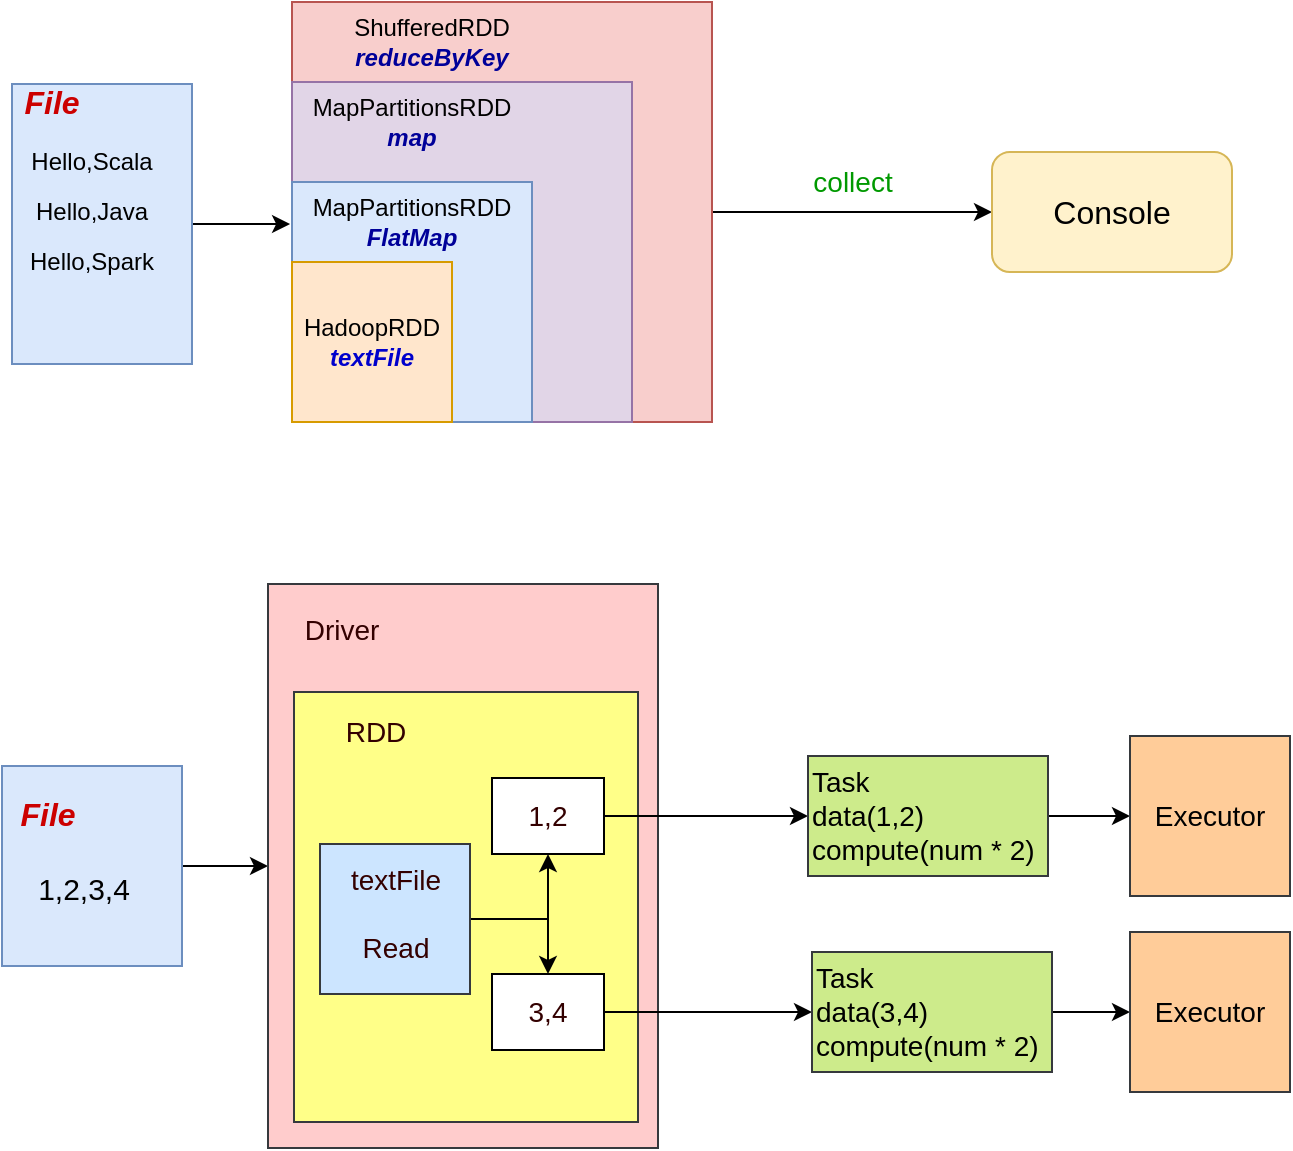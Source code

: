 <mxfile version="14.7.3" type="github">
  <diagram id="ZtnaJJt6mS7JyJJqaE1c" name="第 1 页">
    <mxGraphModel dx="942" dy="582" grid="0" gridSize="10" guides="1" tooltips="1" connect="1" arrows="1" fold="1" page="0" pageScale="1" pageWidth="827" pageHeight="1169" math="0" shadow="0">
      <root>
        <mxCell id="0" />
        <mxCell id="1" parent="0" />
        <mxCell id="XTuiqtGQsFYgIVCFTeL--20" style="edgeStyle=orthogonalEdgeStyle;rounded=0;orthogonalLoop=1;jettySize=auto;html=1;fontSize=16;fontColor=#CC0000;" edge="1" parent="1" source="XTuiqtGQsFYgIVCFTeL--8" target="XTuiqtGQsFYgIVCFTeL--19">
          <mxGeometry relative="1" as="geometry" />
        </mxCell>
        <mxCell id="XTuiqtGQsFYgIVCFTeL--8" value="" style="whiteSpace=wrap;html=1;aspect=fixed;labelBackgroundColor=none;fillColor=#f8cecc;strokeColor=#b85450;" vertex="1" parent="1">
          <mxGeometry x="200" y="70" width="210" height="210" as="geometry" />
        </mxCell>
        <mxCell id="XTuiqtGQsFYgIVCFTeL--4" value="" style="whiteSpace=wrap;html=1;aspect=fixed;labelBackgroundColor=none;fillColor=#e1d5e7;strokeColor=#9673a6;" vertex="1" parent="1">
          <mxGeometry x="200" y="110" width="170" height="170" as="geometry" />
        </mxCell>
        <mxCell id="XTuiqtGQsFYgIVCFTeL--1" value="" style="whiteSpace=wrap;html=1;aspect=fixed;fillColor=#dae8fc;strokeColor=#6c8ebf;" vertex="1" parent="1">
          <mxGeometry x="200" y="160" width="120" height="120" as="geometry" />
        </mxCell>
        <mxCell id="XTuiqtGQsFYgIVCFTeL--2" value="HadoopRDD&lt;br&gt;&lt;b&gt;&lt;i&gt;&lt;font color=&quot;#0000cc&quot;&gt;textFile&lt;/font&gt;&lt;/i&gt;&lt;/b&gt;" style="whiteSpace=wrap;html=1;aspect=fixed;fillColor=#ffe6cc;strokeColor=#d79b00;" vertex="1" parent="1">
          <mxGeometry x="200" y="200" width="80" height="80" as="geometry" />
        </mxCell>
        <mxCell id="XTuiqtGQsFYgIVCFTeL--3" value="MapPartitionsRDD&lt;br&gt;&lt;b&gt;&lt;i&gt;&lt;font color=&quot;#000099&quot;&gt;FlatMap&lt;/font&gt;&lt;/i&gt;&lt;/b&gt;" style="text;html=1;strokeColor=none;fillColor=none;align=center;verticalAlign=middle;whiteSpace=wrap;rounded=0;" vertex="1" parent="1">
          <mxGeometry x="220" y="170" width="80" height="20" as="geometry" />
        </mxCell>
        <mxCell id="XTuiqtGQsFYgIVCFTeL--5" value="MapPartitionsRDD&lt;br&gt;&lt;b&gt;&lt;i&gt;&lt;font color=&quot;#000099&quot;&gt;map&lt;/font&gt;&lt;/i&gt;&lt;/b&gt;" style="text;html=1;strokeColor=none;fillColor=none;align=center;verticalAlign=middle;whiteSpace=wrap;rounded=0;" vertex="1" parent="1">
          <mxGeometry x="220" y="120" width="80" height="20" as="geometry" />
        </mxCell>
        <mxCell id="XTuiqtGQsFYgIVCFTeL--9" value="ShufferedRDD&lt;br&gt;&lt;font color=&quot;#000099&quot;&gt;&lt;b&gt;&lt;i&gt;reduceByKey&lt;/i&gt;&lt;/b&gt;&lt;/font&gt;" style="text;html=1;strokeColor=none;fillColor=none;align=center;verticalAlign=middle;whiteSpace=wrap;rounded=0;" vertex="1" parent="1">
          <mxGeometry x="230" y="80" width="80" height="20" as="geometry" />
        </mxCell>
        <mxCell id="XTuiqtGQsFYgIVCFTeL--18" style="edgeStyle=orthogonalEdgeStyle;rounded=0;orthogonalLoop=1;jettySize=auto;html=1;exitX=1;exitY=0.5;exitDx=0;exitDy=0;entryX=-0.008;entryY=0.175;entryDx=0;entryDy=0;entryPerimeter=0;fontSize=16;fontColor=#CC0000;" edge="1" parent="1" source="XTuiqtGQsFYgIVCFTeL--10" target="XTuiqtGQsFYgIVCFTeL--1">
          <mxGeometry relative="1" as="geometry" />
        </mxCell>
        <mxCell id="XTuiqtGQsFYgIVCFTeL--10" value="" style="rounded=0;whiteSpace=wrap;html=1;labelBackgroundColor=none;fillColor=#dae8fc;strokeColor=#6c8ebf;" vertex="1" parent="1">
          <mxGeometry x="60" y="111" width="90" height="140" as="geometry" />
        </mxCell>
        <mxCell id="XTuiqtGQsFYgIVCFTeL--11" value="File" style="text;html=1;strokeColor=none;fillColor=none;align=center;verticalAlign=middle;whiteSpace=wrap;rounded=0;labelBackgroundColor=none;fontColor=#CC0000;fontStyle=3;fontSize=16;" vertex="1" parent="1">
          <mxGeometry x="60" y="110" width="40" height="20" as="geometry" />
        </mxCell>
        <mxCell id="XTuiqtGQsFYgIVCFTeL--12" value="Hello,Scala" style="text;html=1;strokeColor=none;fillColor=none;align=center;verticalAlign=middle;whiteSpace=wrap;rounded=0;labelBackgroundColor=none;" vertex="1" parent="1">
          <mxGeometry x="80" y="140" width="40" height="20" as="geometry" />
        </mxCell>
        <mxCell id="XTuiqtGQsFYgIVCFTeL--14" value="Hello,Java" style="text;html=1;strokeColor=none;fillColor=none;align=center;verticalAlign=middle;whiteSpace=wrap;rounded=0;labelBackgroundColor=none;" vertex="1" parent="1">
          <mxGeometry x="80" y="165" width="40" height="20" as="geometry" />
        </mxCell>
        <mxCell id="XTuiqtGQsFYgIVCFTeL--16" value="Hello,Spark" style="text;html=1;strokeColor=none;fillColor=none;align=center;verticalAlign=middle;whiteSpace=wrap;rounded=0;labelBackgroundColor=none;" vertex="1" parent="1">
          <mxGeometry x="80" y="190" width="40" height="20" as="geometry" />
        </mxCell>
        <mxCell id="XTuiqtGQsFYgIVCFTeL--19" value="Console" style="rounded=1;whiteSpace=wrap;html=1;labelBackgroundColor=none;fontSize=16;fillColor=#fff2cc;strokeColor=#d6b656;" vertex="1" parent="1">
          <mxGeometry x="550" y="145" width="120" height="60" as="geometry" />
        </mxCell>
        <mxCell id="XTuiqtGQsFYgIVCFTeL--21" value="collect" style="text;html=1;align=center;verticalAlign=middle;resizable=0;points=[];autosize=1;strokeColor=none;fontSize=14;fontColor=#009900;" vertex="1" parent="1">
          <mxGeometry x="450" y="150" width="60" height="20" as="geometry" />
        </mxCell>
        <mxCell id="XTuiqtGQsFYgIVCFTeL--37" style="edgeStyle=orthogonalEdgeStyle;rounded=0;orthogonalLoop=1;jettySize=auto;html=1;exitX=1;exitY=0.5;exitDx=0;exitDy=0;fontSize=14;fontColor=#330000;" edge="1" parent="1" source="XTuiqtGQsFYgIVCFTeL--23" target="XTuiqtGQsFYgIVCFTeL--29">
          <mxGeometry relative="1" as="geometry" />
        </mxCell>
        <mxCell id="XTuiqtGQsFYgIVCFTeL--23" value="" style="rounded=0;whiteSpace=wrap;html=1;labelBackgroundColor=none;fillColor=#dae8fc;strokeColor=#6c8ebf;" vertex="1" parent="1">
          <mxGeometry x="55" y="452" width="90" height="100" as="geometry" />
        </mxCell>
        <mxCell id="XTuiqtGQsFYgIVCFTeL--24" value="File" style="text;html=1;strokeColor=none;fillColor=none;align=center;verticalAlign=middle;whiteSpace=wrap;rounded=0;labelBackgroundColor=none;fontColor=#CC0000;fontStyle=3;fontSize=16;" vertex="1" parent="1">
          <mxGeometry x="58" y="466" width="40" height="20" as="geometry" />
        </mxCell>
        <mxCell id="XTuiqtGQsFYgIVCFTeL--25" value="&lt;font style=&quot;font-size: 15px&quot;&gt;1,2,3,4&lt;/font&gt;" style="text;html=1;strokeColor=none;fillColor=none;align=center;verticalAlign=middle;whiteSpace=wrap;rounded=0;labelBackgroundColor=none;" vertex="1" parent="1">
          <mxGeometry x="67" y="503" width="58" height="20" as="geometry" />
        </mxCell>
        <mxCell id="XTuiqtGQsFYgIVCFTeL--29" value="" style="rounded=0;whiteSpace=wrap;html=1;labelBackgroundColor=none;fontSize=14;fillColor=#ffcccc;strokeColor=#36393d;" vertex="1" parent="1">
          <mxGeometry x="188" y="361" width="195" height="282" as="geometry" />
        </mxCell>
        <mxCell id="XTuiqtGQsFYgIVCFTeL--30" value="&lt;font color=&quot;#330000&quot;&gt;Driver&lt;/font&gt;" style="text;html=1;strokeColor=none;fillColor=none;align=center;verticalAlign=middle;whiteSpace=wrap;rounded=0;labelBackgroundColor=none;fontSize=14;fontColor=#009900;" vertex="1" parent="1">
          <mxGeometry x="205" y="374" width="40" height="20" as="geometry" />
        </mxCell>
        <mxCell id="XTuiqtGQsFYgIVCFTeL--32" value="" style="rounded=0;whiteSpace=wrap;html=1;labelBackgroundColor=none;fontSize=14;fillColor=#ffff88;strokeColor=#36393d;" vertex="1" parent="1">
          <mxGeometry x="201" y="415" width="172" height="215" as="geometry" />
        </mxCell>
        <mxCell id="XTuiqtGQsFYgIVCFTeL--46" style="edgeStyle=orthogonalEdgeStyle;rounded=0;orthogonalLoop=1;jettySize=auto;html=1;exitX=1;exitY=0.5;exitDx=0;exitDy=0;entryX=0.5;entryY=1;entryDx=0;entryDy=0;fontSize=14;fontColor=#330000;" edge="1" parent="1" source="XTuiqtGQsFYgIVCFTeL--33" target="XTuiqtGQsFYgIVCFTeL--38">
          <mxGeometry relative="1" as="geometry" />
        </mxCell>
        <mxCell id="XTuiqtGQsFYgIVCFTeL--47" style="edgeStyle=orthogonalEdgeStyle;rounded=0;orthogonalLoop=1;jettySize=auto;html=1;exitX=1;exitY=0.5;exitDx=0;exitDy=0;entryX=0.5;entryY=0;entryDx=0;entryDy=0;fontSize=14;fontColor=#330000;" edge="1" parent="1" source="XTuiqtGQsFYgIVCFTeL--33" target="XTuiqtGQsFYgIVCFTeL--39">
          <mxGeometry relative="1" as="geometry" />
        </mxCell>
        <mxCell id="XTuiqtGQsFYgIVCFTeL--33" value="" style="whiteSpace=wrap;html=1;aspect=fixed;labelBackgroundColor=none;fontSize=14;fillColor=#cce5ff;strokeColor=#36393d;" vertex="1" parent="1">
          <mxGeometry x="214" y="491" width="75" height="75" as="geometry" />
        </mxCell>
        <mxCell id="XTuiqtGQsFYgIVCFTeL--34" value="RDD" style="text;html=1;strokeColor=none;fillColor=none;align=center;verticalAlign=middle;whiteSpace=wrap;rounded=0;labelBackgroundColor=none;fontSize=14;fontColor=#330000;" vertex="1" parent="1">
          <mxGeometry x="222" y="425" width="40" height="20" as="geometry" />
        </mxCell>
        <mxCell id="XTuiqtGQsFYgIVCFTeL--35" value="textFile&lt;br&gt;&lt;br&gt;Read" style="text;html=1;strokeColor=none;fillColor=none;align=center;verticalAlign=middle;whiteSpace=wrap;rounded=0;labelBackgroundColor=none;fontSize=14;fontColor=#330000;" vertex="1" parent="1">
          <mxGeometry x="232" y="516" width="40" height="20" as="geometry" />
        </mxCell>
        <mxCell id="XTuiqtGQsFYgIVCFTeL--42" style="edgeStyle=orthogonalEdgeStyle;rounded=0;orthogonalLoop=1;jettySize=auto;html=1;exitX=1;exitY=0.5;exitDx=0;exitDy=0;fontSize=14;fontColor=#330000;entryX=0;entryY=0.5;entryDx=0;entryDy=0;" edge="1" parent="1" source="XTuiqtGQsFYgIVCFTeL--38" target="XTuiqtGQsFYgIVCFTeL--49">
          <mxGeometry relative="1" as="geometry">
            <mxPoint x="466" y="415" as="targetPoint" />
          </mxGeometry>
        </mxCell>
        <mxCell id="XTuiqtGQsFYgIVCFTeL--38" value="1,2" style="rounded=0;whiteSpace=wrap;html=1;labelBackgroundColor=none;fontSize=14;fontColor=#330000;" vertex="1" parent="1">
          <mxGeometry x="300" y="458" width="56" height="38" as="geometry" />
        </mxCell>
        <mxCell id="XTuiqtGQsFYgIVCFTeL--51" style="edgeStyle=orthogonalEdgeStyle;rounded=0;orthogonalLoop=1;jettySize=auto;html=1;exitX=1;exitY=0.5;exitDx=0;exitDy=0;entryX=0;entryY=0.5;entryDx=0;entryDy=0;fontSize=14;fontColor=#330000;" edge="1" parent="1" source="XTuiqtGQsFYgIVCFTeL--39" target="XTuiqtGQsFYgIVCFTeL--50">
          <mxGeometry relative="1" as="geometry" />
        </mxCell>
        <mxCell id="XTuiqtGQsFYgIVCFTeL--39" value="3,4" style="rounded=0;whiteSpace=wrap;html=1;labelBackgroundColor=none;fontSize=14;fontColor=#330000;" vertex="1" parent="1">
          <mxGeometry x="300" y="556" width="56" height="38" as="geometry" />
        </mxCell>
        <mxCell id="XTuiqtGQsFYgIVCFTeL--54" style="edgeStyle=orthogonalEdgeStyle;rounded=0;orthogonalLoop=1;jettySize=auto;html=1;exitX=1;exitY=0.5;exitDx=0;exitDy=0;fontSize=14;fontColor=#330000;" edge="1" parent="1" source="XTuiqtGQsFYgIVCFTeL--49" target="XTuiqtGQsFYgIVCFTeL--52">
          <mxGeometry relative="1" as="geometry" />
        </mxCell>
        <mxCell id="XTuiqtGQsFYgIVCFTeL--49" value="Task&lt;br&gt;data(1,2)&lt;br&gt;compute(num * 2)" style="rounded=0;whiteSpace=wrap;html=1;labelBackgroundColor=none;fontSize=14;align=left;fillColor=#cdeb8b;strokeColor=#36393d;" vertex="1" parent="1">
          <mxGeometry x="458" y="447" width="120" height="60" as="geometry" />
        </mxCell>
        <mxCell id="XTuiqtGQsFYgIVCFTeL--55" style="edgeStyle=orthogonalEdgeStyle;rounded=0;orthogonalLoop=1;jettySize=auto;html=1;exitX=1;exitY=0.5;exitDx=0;exitDy=0;fontSize=14;fontColor=#330000;" edge="1" parent="1" source="XTuiqtGQsFYgIVCFTeL--50" target="XTuiqtGQsFYgIVCFTeL--53">
          <mxGeometry relative="1" as="geometry" />
        </mxCell>
        <mxCell id="XTuiqtGQsFYgIVCFTeL--50" value="Task&lt;br&gt;data(3,4)&lt;br&gt;compute(num * 2)" style="rounded=0;whiteSpace=wrap;html=1;labelBackgroundColor=none;fontSize=14;align=left;fillColor=#cdeb8b;strokeColor=#36393d;" vertex="1" parent="1">
          <mxGeometry x="460" y="545" width="120" height="60" as="geometry" />
        </mxCell>
        <mxCell id="XTuiqtGQsFYgIVCFTeL--52" value="Executor" style="whiteSpace=wrap;html=1;aspect=fixed;labelBackgroundColor=none;fontSize=14;align=center;fillColor=#ffcc99;strokeColor=#36393d;" vertex="1" parent="1">
          <mxGeometry x="619" y="437" width="80" height="80" as="geometry" />
        </mxCell>
        <mxCell id="XTuiqtGQsFYgIVCFTeL--53" value="Executor" style="whiteSpace=wrap;html=1;aspect=fixed;labelBackgroundColor=none;fontSize=14;align=center;fillColor=#ffcc99;strokeColor=#36393d;" vertex="1" parent="1">
          <mxGeometry x="619" y="535" width="80" height="80" as="geometry" />
        </mxCell>
      </root>
    </mxGraphModel>
  </diagram>
</mxfile>
